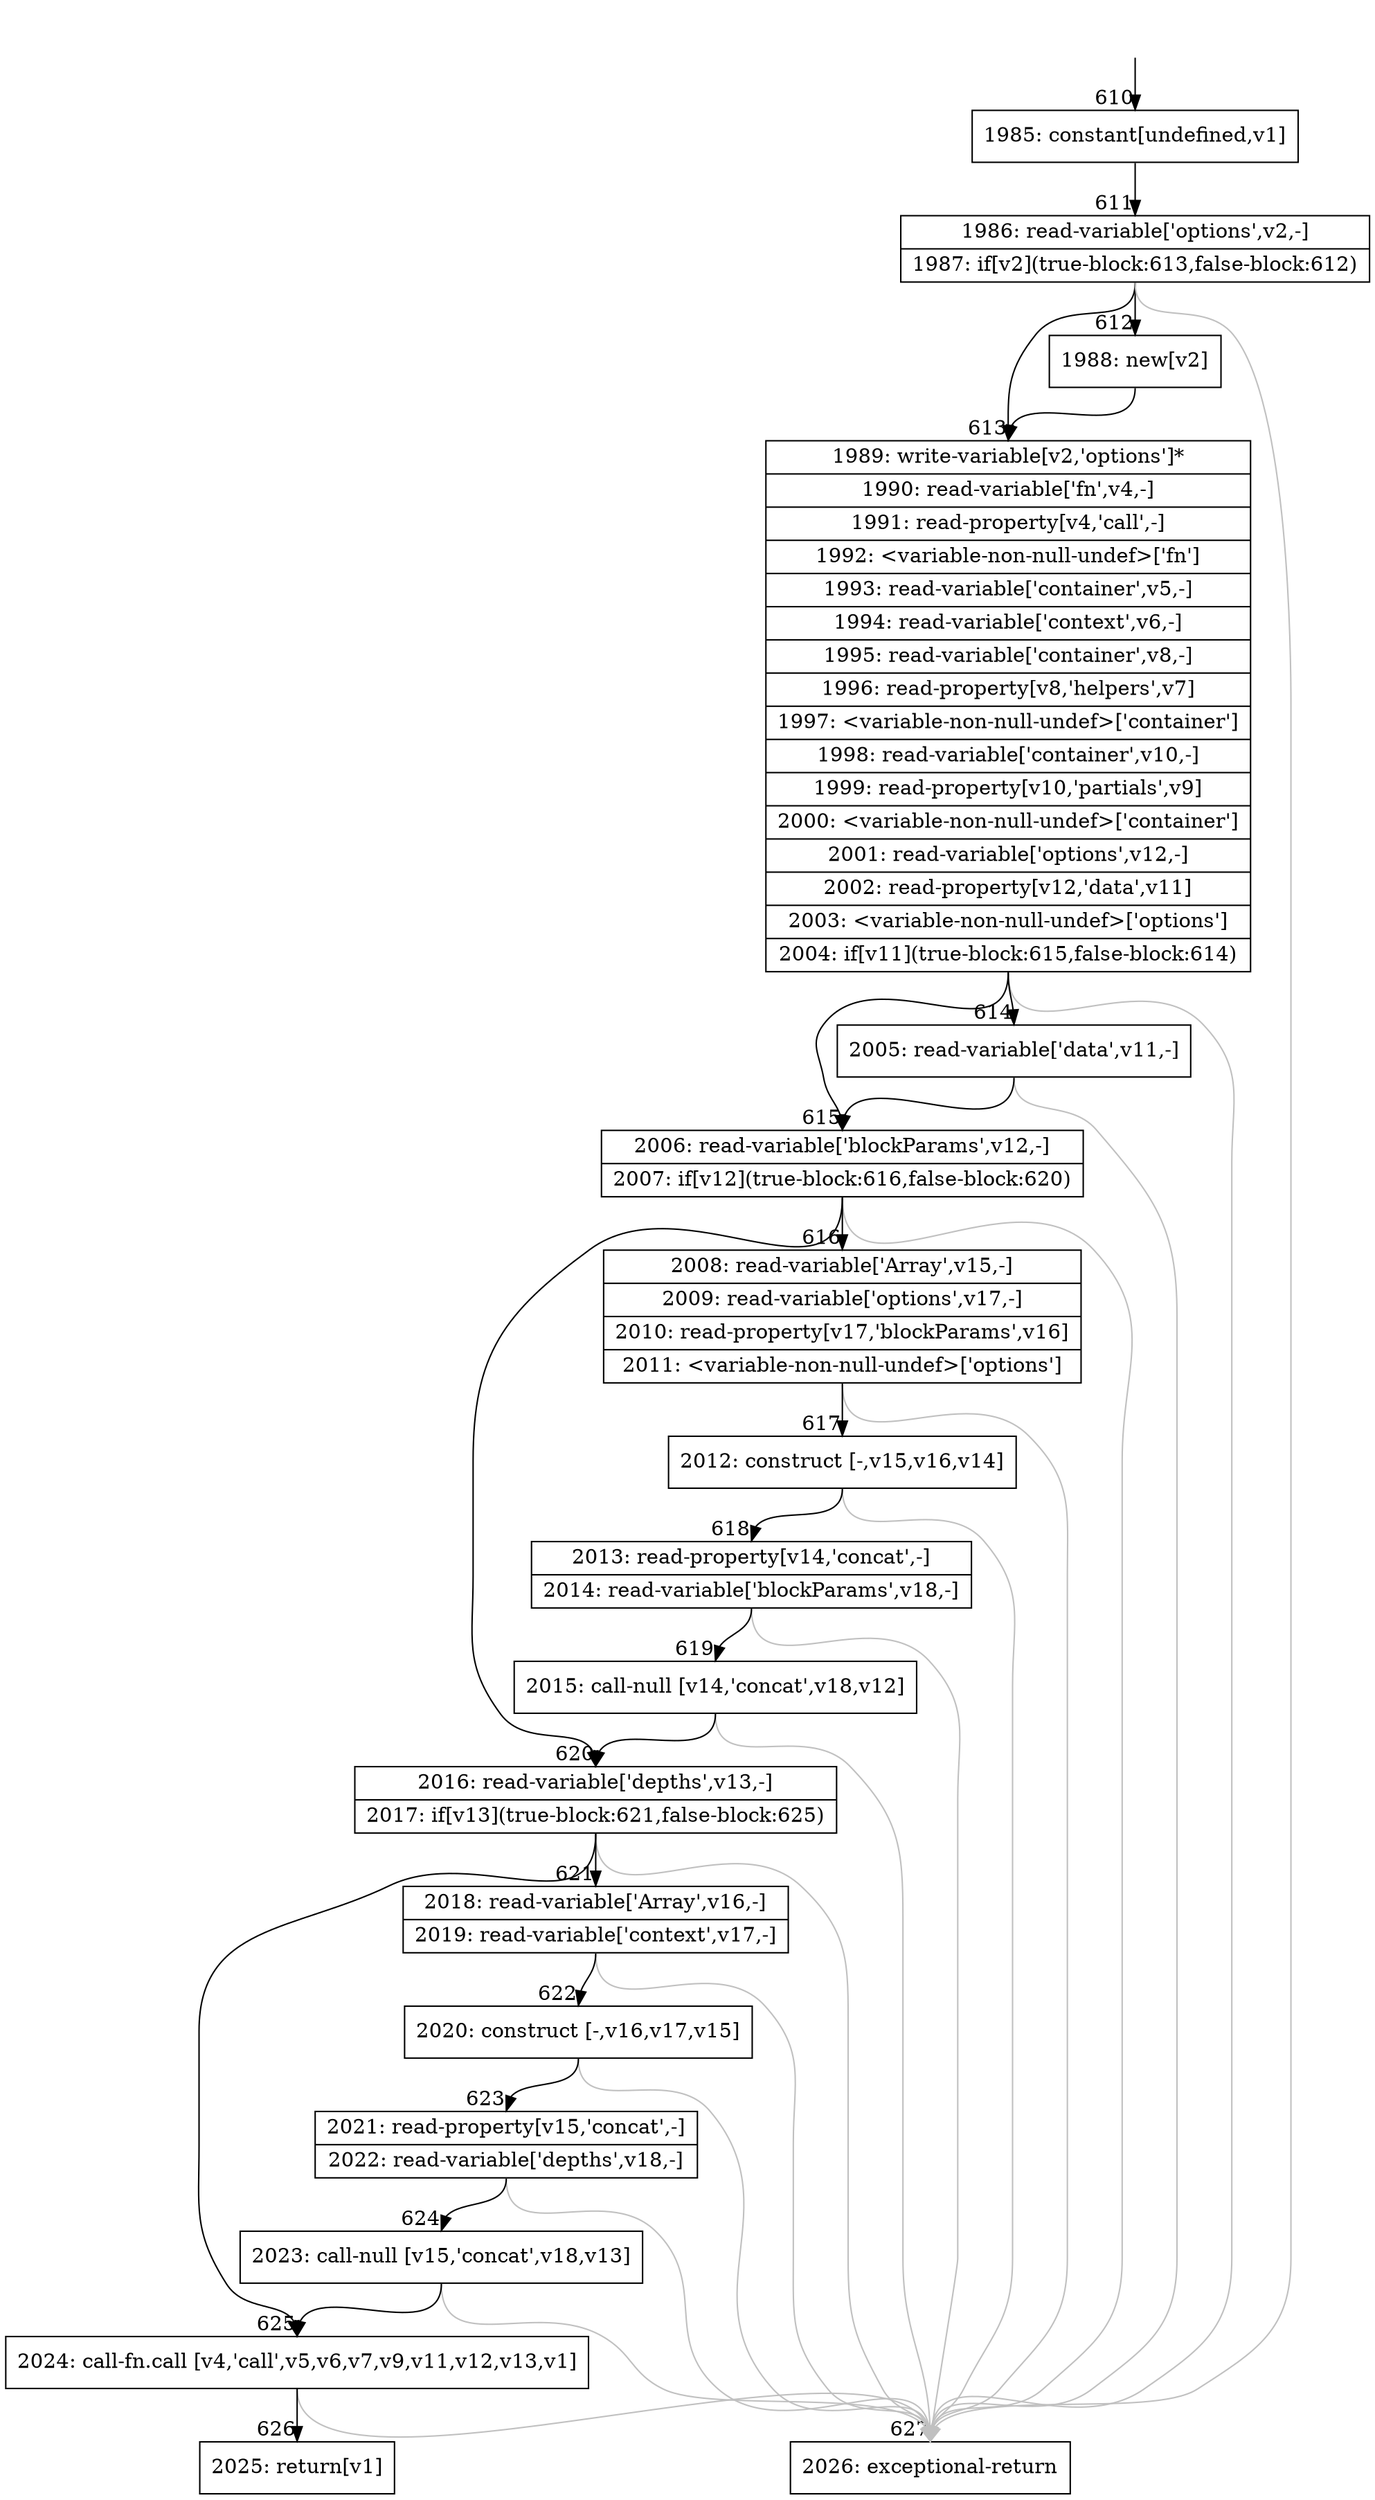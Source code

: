 digraph {
rankdir="TD"
BB_entry52[shape=none,label=""];
BB_entry52 -> BB610 [tailport=s, headport=n, headlabel="    610"]
BB610 [shape=record label="{1985: constant[undefined,v1]}" ] 
BB610 -> BB611 [tailport=s, headport=n, headlabel="      611"]
BB611 [shape=record label="{1986: read-variable['options',v2,-]|1987: if[v2](true-block:613,false-block:612)}" ] 
BB611 -> BB613 [tailport=s, headport=n, headlabel="      613"]
BB611 -> BB612 [tailport=s, headport=n, headlabel="      612"]
BB611 -> BB627 [tailport=s, headport=n, color=gray, headlabel="      627"]
BB612 [shape=record label="{1988: new[v2]}" ] 
BB612 -> BB613 [tailport=s, headport=n]
BB613 [shape=record label="{1989: write-variable[v2,'options']*|1990: read-variable['fn',v4,-]|1991: read-property[v4,'call',-]|1992: \<variable-non-null-undef\>['fn']|1993: read-variable['container',v5,-]|1994: read-variable['context',v6,-]|1995: read-variable['container',v8,-]|1996: read-property[v8,'helpers',v7]|1997: \<variable-non-null-undef\>['container']|1998: read-variable['container',v10,-]|1999: read-property[v10,'partials',v9]|2000: \<variable-non-null-undef\>['container']|2001: read-variable['options',v12,-]|2002: read-property[v12,'data',v11]|2003: \<variable-non-null-undef\>['options']|2004: if[v11](true-block:615,false-block:614)}" ] 
BB613 -> BB615 [tailport=s, headport=n, headlabel="      615"]
BB613 -> BB614 [tailport=s, headport=n, headlabel="      614"]
BB613 -> BB627 [tailport=s, headport=n, color=gray]
BB614 [shape=record label="{2005: read-variable['data',v11,-]}" ] 
BB614 -> BB615 [tailport=s, headport=n]
BB614 -> BB627 [tailport=s, headport=n, color=gray]
BB615 [shape=record label="{2006: read-variable['blockParams',v12,-]|2007: if[v12](true-block:616,false-block:620)}" ] 
BB615 -> BB620 [tailport=s, headport=n, headlabel="      620"]
BB615 -> BB616 [tailport=s, headport=n, headlabel="      616"]
BB615 -> BB627 [tailport=s, headport=n, color=gray]
BB616 [shape=record label="{2008: read-variable['Array',v15,-]|2009: read-variable['options',v17,-]|2010: read-property[v17,'blockParams',v16]|2011: \<variable-non-null-undef\>['options']}" ] 
BB616 -> BB617 [tailport=s, headport=n, headlabel="      617"]
BB616 -> BB627 [tailport=s, headport=n, color=gray]
BB617 [shape=record label="{2012: construct [-,v15,v16,v14]}" ] 
BB617 -> BB618 [tailport=s, headport=n, headlabel="      618"]
BB617 -> BB627 [tailport=s, headport=n, color=gray]
BB618 [shape=record label="{2013: read-property[v14,'concat',-]|2014: read-variable['blockParams',v18,-]}" ] 
BB618 -> BB619 [tailport=s, headport=n, headlabel="      619"]
BB618 -> BB627 [tailport=s, headport=n, color=gray]
BB619 [shape=record label="{2015: call-null [v14,'concat',v18,v12]}" ] 
BB619 -> BB620 [tailport=s, headport=n]
BB619 -> BB627 [tailport=s, headport=n, color=gray]
BB620 [shape=record label="{2016: read-variable['depths',v13,-]|2017: if[v13](true-block:621,false-block:625)}" ] 
BB620 -> BB625 [tailport=s, headport=n, headlabel="      625"]
BB620 -> BB621 [tailport=s, headport=n, headlabel="      621"]
BB620 -> BB627 [tailport=s, headport=n, color=gray]
BB621 [shape=record label="{2018: read-variable['Array',v16,-]|2019: read-variable['context',v17,-]}" ] 
BB621 -> BB622 [tailport=s, headport=n, headlabel="      622"]
BB621 -> BB627 [tailport=s, headport=n, color=gray]
BB622 [shape=record label="{2020: construct [-,v16,v17,v15]}" ] 
BB622 -> BB623 [tailport=s, headport=n, headlabel="      623"]
BB622 -> BB627 [tailport=s, headport=n, color=gray]
BB623 [shape=record label="{2021: read-property[v15,'concat',-]|2022: read-variable['depths',v18,-]}" ] 
BB623 -> BB624 [tailport=s, headport=n, headlabel="      624"]
BB623 -> BB627 [tailport=s, headport=n, color=gray]
BB624 [shape=record label="{2023: call-null [v15,'concat',v18,v13]}" ] 
BB624 -> BB625 [tailport=s, headport=n]
BB624 -> BB627 [tailport=s, headport=n, color=gray]
BB625 [shape=record label="{2024: call-fn.call [v4,'call',v5,v6,v7,v9,v11,v12,v13,v1]}" ] 
BB625 -> BB626 [tailport=s, headport=n, headlabel="      626"]
BB625 -> BB627 [tailport=s, headport=n, color=gray]
BB626 [shape=record label="{2025: return[v1]}" ] 
BB627 [shape=record label="{2026: exceptional-return}" ] 
//#$~ 632
}
